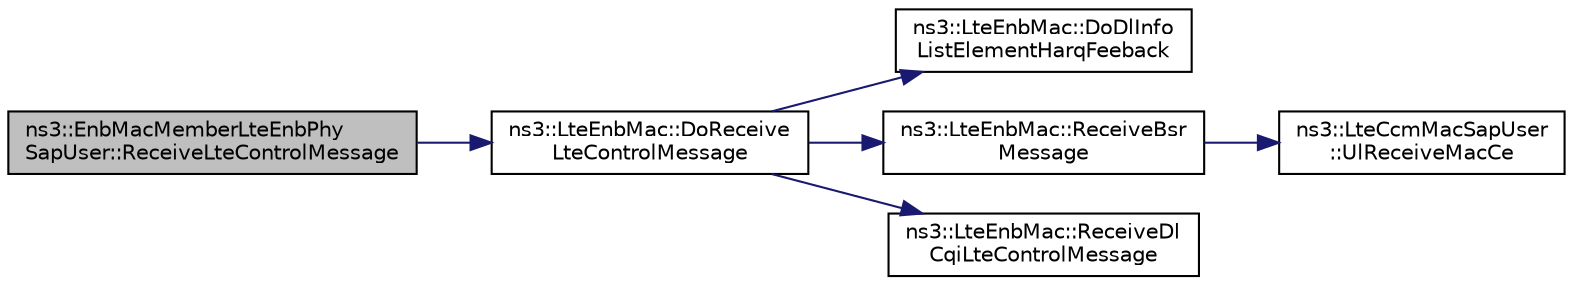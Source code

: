 digraph "ns3::EnbMacMemberLteEnbPhySapUser::ReceiveLteControlMessage"
{
 // LATEX_PDF_SIZE
  edge [fontname="Helvetica",fontsize="10",labelfontname="Helvetica",labelfontsize="10"];
  node [fontname="Helvetica",fontsize="10",shape=record];
  rankdir="LR";
  Node1 [label="ns3::EnbMacMemberLteEnbPhy\lSapUser::ReceiveLteControlMessage",height=0.2,width=0.4,color="black", fillcolor="grey75", style="filled", fontcolor="black",tooltip="Receive SendLteControlMessage (PDCCH map, CQI feedbacks) using the ideal control channel."];
  Node1 -> Node2 [color="midnightblue",fontsize="10",style="solid",fontname="Helvetica"];
  Node2 [label="ns3::LteEnbMac::DoReceive\lLteControlMessage",height=0.2,width=0.4,color="black", fillcolor="white", style="filled",URL="$classns3_1_1_lte_enb_mac.html#a5949f6df3db0bdacc4829df0907f9224",tooltip="Receive a DL CQI ideal control message."];
  Node2 -> Node3 [color="midnightblue",fontsize="10",style="solid",fontname="Helvetica"];
  Node3 [label="ns3::LteEnbMac::DoDlInfo\lListElementHarqFeeback",height=0.2,width=0.4,color="black", fillcolor="white", style="filled",URL="$classns3_1_1_lte_enb_mac.html#a9cf7fe06d2d0d4a7e72f08b123029965",tooltip="DL Info List ELements HARQ Feedback function."];
  Node2 -> Node4 [color="midnightblue",fontsize="10",style="solid",fontname="Helvetica"];
  Node4 [label="ns3::LteEnbMac::ReceiveBsr\lMessage",height=0.2,width=0.4,color="black", fillcolor="white", style="filled",URL="$classns3_1_1_lte_enb_mac.html#a7f4e9d377368a0f1ff382fd74c69aef8",tooltip="Receive a CE element containing the buffer status report."];
  Node4 -> Node5 [color="midnightblue",fontsize="10",style="solid",fontname="Helvetica"];
  Node5 [label="ns3::LteCcmMacSapUser\l::UlReceiveMacCe",height=0.2,width=0.4,color="black", fillcolor="white", style="filled",URL="$classns3_1_1_lte_ccm_mac_sap_user.html#a3011590a93c4278b1dcc594d00843f51",tooltip="When the Primary Component carrier receive a buffer status report it is sent to the CCM."];
  Node2 -> Node6 [color="midnightblue",fontsize="10",style="solid",fontname="Helvetica"];
  Node6 [label="ns3::LteEnbMac::ReceiveDl\lCqiLteControlMessage",height=0.2,width=0.4,color="black", fillcolor="white", style="filled",URL="$classns3_1_1_lte_enb_mac.html#ac1ee0a507c7df7d0541eaf056772d33a",tooltip="Receive a DL CQI ideal control message."];
}
